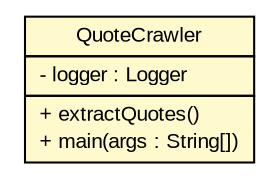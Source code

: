 #!/usr/local/bin/dot
#
# Class diagram 
# Generated by UMLGraph version 5.2 (http://www.umlgraph.org/)
#

digraph G {
	edge [fontname="arial",fontsize=10,labelfontname="arial",labelfontsize=10];
	node [fontname="arial",fontsize=10,shape=plaintext];
	nodesep=0.25;
	ranksep=0.5;
	// tud.iir.web.datasetcrawler.QuoteCrawler
	c57935 [label=<<table title="tud.iir.web.datasetcrawler.QuoteCrawler" border="0" cellborder="1" cellspacing="0" cellpadding="2" port="p" bgcolor="lemonChiffon" href="./QuoteCrawler.html">
		<tr><td><table border="0" cellspacing="0" cellpadding="1">
<tr><td align="center" balign="center"> QuoteCrawler </td></tr>
		</table></td></tr>
		<tr><td><table border="0" cellspacing="0" cellpadding="1">
<tr><td align="left" balign="left"> - logger : Logger </td></tr>
		</table></td></tr>
		<tr><td><table border="0" cellspacing="0" cellpadding="1">
<tr><td align="left" balign="left"> + extractQuotes() </td></tr>
<tr><td align="left" balign="left"> + main(args : String[]) </td></tr>
		</table></td></tr>
		</table>>, fontname="arial", fontcolor="black", fontsize=10.0];
}

